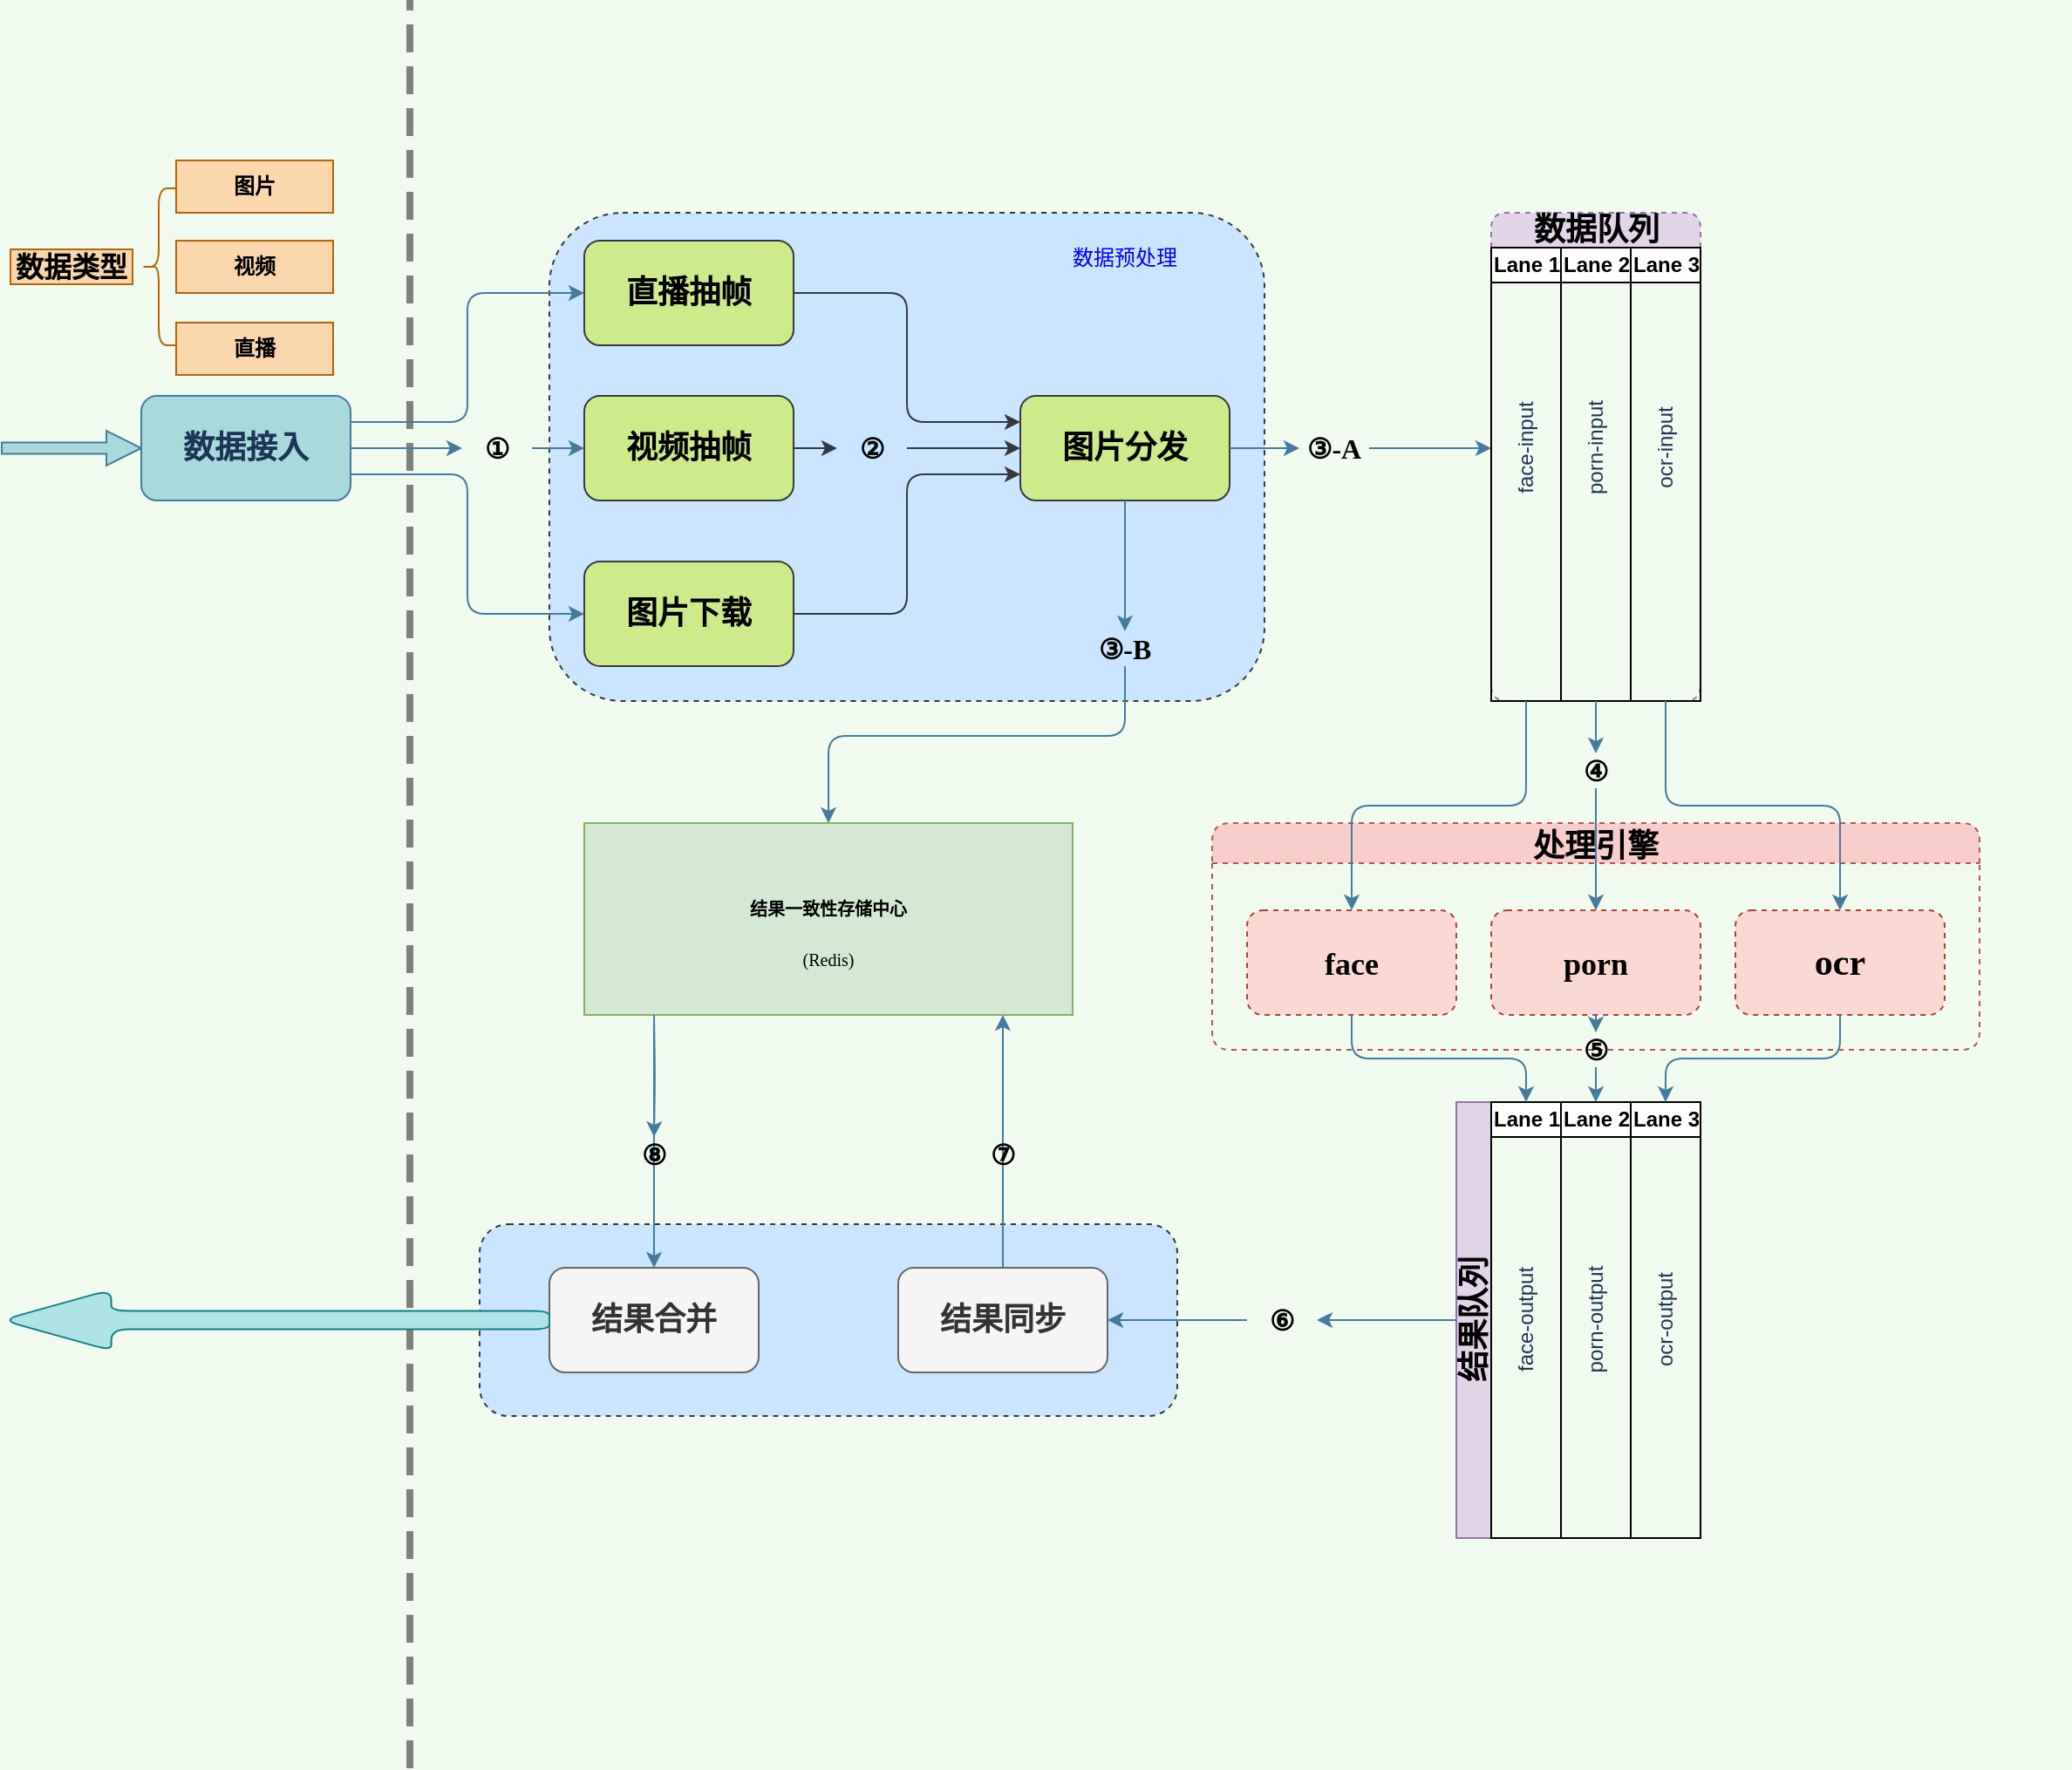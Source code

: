 <mxfile version="13.10.4" type="github">
  <diagram id="h1go9skNZxWVvWuTAxgh" name="Page-1">
    <mxGraphModel dx="2894" dy="643" grid="1" gridSize="10" guides="1" tooltips="1" connect="1" arrows="1" fold="1" page="1" pageScale="1" pageWidth="827" pageHeight="1169" background="#F1FAEE" math="0" shadow="0">
      <root>
        <mxCell id="0" />
        <mxCell id="1" parent="0" />
        <mxCell id="aP0xkrd6JBsTT6EtkUmq-59" value="" style="shape=partialRectangle;whiteSpace=wrap;html=1;right=0;top=0;bottom=0;fillColor=none;routingCenterX=-0.5;rounded=1;dashed=1;strokeColor=#808080;strokeWidth=4;" vertex="1" parent="1">
          <mxGeometry x="-1420" y="20" width="950" height="1010" as="geometry" />
        </mxCell>
        <mxCell id="aP0xkrd6JBsTT6EtkUmq-55" value="" style="rounded=1;whiteSpace=wrap;html=1;strokeColor=#36393d;strokeWidth=1;fillColor=#cce5ff;dashed=1;" vertex="1" parent="1">
          <mxGeometry x="-1380" y="720" width="400" height="110" as="geometry" />
        </mxCell>
        <mxCell id="0IOBR0UWIJ8B12urthg3-31" value="" style="whiteSpace=wrap;html=1;rounded=1;sketch=0;strokeColor=#36393d;fillColor=#cce5ff;dashed=1;shadow=0;glass=0;" parent="1" vertex="1">
          <mxGeometry x="-1340" y="140" width="410" height="280" as="geometry" />
        </mxCell>
        <mxCell id="0IOBR0UWIJ8B12urthg3-5" value="" style="html=1;shadow=0;dashed=0;align=center;verticalAlign=middle;shape=mxgraph.arrows2.arrow;dy=0.67;dx=20;notch=0;rounded=0;sketch=0;strokeColor=#457B9D;fillColor=#A8DADC;fontColor=#1D3557;" parent="1" vertex="1">
          <mxGeometry x="-1654" y="265" width="80" height="20" as="geometry" />
        </mxCell>
        <mxCell id="0IOBR0UWIJ8B12urthg3-24" style="edgeStyle=orthogonalEdgeStyle;curved=0;rounded=1;sketch=0;orthogonalLoop=1;jettySize=auto;html=1;exitX=1;exitY=0.75;exitDx=0;exitDy=0;entryX=0;entryY=0.5;entryDx=0;entryDy=0;strokeColor=#457B9D;fillColor=#A8DADC;fontColor=#1D3557;" parent="1" source="0IOBR0UWIJ8B12urthg3-6" target="0IOBR0UWIJ8B12urthg3-22" edge="1">
          <mxGeometry relative="1" as="geometry" />
        </mxCell>
        <mxCell id="0IOBR0UWIJ8B12urthg3-25" style="edgeStyle=orthogonalEdgeStyle;curved=0;rounded=1;sketch=0;orthogonalLoop=1;jettySize=auto;html=1;exitX=1;exitY=0.25;exitDx=0;exitDy=0;entryX=0;entryY=0.5;entryDx=0;entryDy=0;strokeColor=#457B9D;fillColor=#A8DADC;fontColor=#1D3557;" parent="1" source="0IOBR0UWIJ8B12urthg3-6" target="0IOBR0UWIJ8B12urthg3-21" edge="1">
          <mxGeometry relative="1" as="geometry" />
        </mxCell>
        <mxCell id="0IOBR0UWIJ8B12urthg3-26" style="edgeStyle=orthogonalEdgeStyle;curved=0;rounded=1;sketch=0;orthogonalLoop=1;jettySize=auto;html=1;exitX=1;exitY=0.5;exitDx=0;exitDy=0;entryX=0;entryY=0.5;entryDx=0;entryDy=0;strokeColor=#457B9D;fillColor=#A8DADC;fontColor=#1D3557;" parent="1" source="aP0xkrd6JBsTT6EtkUmq-70" target="0IOBR0UWIJ8B12urthg3-19" edge="1">
          <mxGeometry relative="1" as="geometry" />
        </mxCell>
        <mxCell id="0IOBR0UWIJ8B12urthg3-6" value="&lt;h4&gt;&lt;font style=&quot;font-size: 18px&quot; face=&quot;Verdana&quot;&gt;数据接入&lt;/font&gt;&lt;/h4&gt;" style="rounded=1;whiteSpace=wrap;html=1;sketch=0;strokeColor=#457B9D;fillColor=#A8DADC;fontColor=#1D3557;" parent="1" vertex="1">
          <mxGeometry x="-1574" y="245" width="120" height="60" as="geometry" />
        </mxCell>
        <mxCell id="0IOBR0UWIJ8B12urthg3-7" value="" style="shape=curlyBracket;whiteSpace=wrap;html=1;rounded=1;sketch=0;strokeColor=#b46504;fillColor=#fad7ac;size=0.5;" parent="1" vertex="1">
          <mxGeometry x="-1574" y="126" width="20" height="90" as="geometry" />
        </mxCell>
        <mxCell id="0IOBR0UWIJ8B12urthg3-13" value="&lt;h4&gt;图片&lt;/h4&gt;" style="rounded=0;whiteSpace=wrap;html=1;sketch=0;strokeColor=#b46504;fillColor=#fad7ac;" parent="1" vertex="1">
          <mxGeometry x="-1554" y="110" width="90" height="30" as="geometry" />
        </mxCell>
        <mxCell id="0IOBR0UWIJ8B12urthg3-14" value="&lt;h4&gt;视频&lt;/h4&gt;" style="rounded=0;whiteSpace=wrap;html=1;sketch=0;strokeColor=#b46504;fillColor=#fad7ac;" parent="1" vertex="1">
          <mxGeometry x="-1554" y="156" width="90" height="30" as="geometry" />
        </mxCell>
        <mxCell id="0IOBR0UWIJ8B12urthg3-15" value="&lt;h4&gt;直播&lt;/h4&gt;" style="rounded=0;whiteSpace=wrap;html=1;sketch=0;strokeColor=#b46504;fillColor=#fad7ac;" parent="1" vertex="1">
          <mxGeometry x="-1554" y="203" width="90" height="30" as="geometry" />
        </mxCell>
        <mxCell id="0IOBR0UWIJ8B12urthg3-18" value="&lt;h3&gt;&lt;font style=&quot;font-size: 16px&quot;&gt;数据类型&lt;/font&gt;&lt;/h3&gt;" style="text;html=1;strokeColor=#b46504;fillColor=#fad7ac;align=center;verticalAlign=middle;whiteSpace=wrap;rounded=0;sketch=0;" parent="1" vertex="1">
          <mxGeometry x="-1649" y="161" width="70" height="20" as="geometry" />
        </mxCell>
        <mxCell id="0IOBR0UWIJ8B12urthg3-30" style="edgeStyle=orthogonalEdgeStyle;curved=0;rounded=1;sketch=0;orthogonalLoop=1;jettySize=auto;html=1;exitX=1;exitY=0.5;exitDx=0;exitDy=0;entryX=0;entryY=0.5;entryDx=0;entryDy=0;strokeColor=#36393d;fillColor=#cdeb8b;fontColor=#1D3557;" parent="1" source="aP0xkrd6JBsTT6EtkUmq-72" target="0IOBR0UWIJ8B12urthg3-27" edge="1">
          <mxGeometry relative="1" as="geometry" />
        </mxCell>
        <mxCell id="0IOBR0UWIJ8B12urthg3-19" value="&lt;h3 style=&quot;font-size: 18px&quot;&gt;视频抽帧&lt;/h3&gt;" style="rounded=1;whiteSpace=wrap;html=1;sketch=0;strokeColor=#36393d;fillColor=#cdeb8b;" parent="1" vertex="1">
          <mxGeometry x="-1320" y="245" width="120" height="60" as="geometry" />
        </mxCell>
        <mxCell id="0IOBR0UWIJ8B12urthg3-28" style="edgeStyle=orthogonalEdgeStyle;curved=0;rounded=1;sketch=0;orthogonalLoop=1;jettySize=auto;html=1;exitX=1;exitY=0.5;exitDx=0;exitDy=0;entryX=0;entryY=0.25;entryDx=0;entryDy=0;strokeColor=#36393d;fillColor=#cdeb8b;fontColor=#1D3557;" parent="1" source="0IOBR0UWIJ8B12urthg3-21" target="0IOBR0UWIJ8B12urthg3-27" edge="1">
          <mxGeometry relative="1" as="geometry" />
        </mxCell>
        <mxCell id="0IOBR0UWIJ8B12urthg3-21" value="&lt;h3 style=&quot;font-size: 18px&quot;&gt;直播抽帧&lt;/h3&gt;" style="rounded=1;whiteSpace=wrap;html=1;sketch=0;strokeColor=#36393d;fillColor=#cdeb8b;" parent="1" vertex="1">
          <mxGeometry x="-1320" y="156" width="120" height="60" as="geometry" />
        </mxCell>
        <mxCell id="0IOBR0UWIJ8B12urthg3-29" style="edgeStyle=orthogonalEdgeStyle;curved=0;rounded=1;sketch=0;orthogonalLoop=1;jettySize=auto;html=1;exitX=1;exitY=0.5;exitDx=0;exitDy=0;entryX=0;entryY=0.75;entryDx=0;entryDy=0;strokeColor=#36393d;fillColor=#cdeb8b;fontColor=#1D3557;" parent="1" source="0IOBR0UWIJ8B12urthg3-22" target="0IOBR0UWIJ8B12urthg3-27" edge="1">
          <mxGeometry relative="1" as="geometry" />
        </mxCell>
        <mxCell id="0IOBR0UWIJ8B12urthg3-22" value="&lt;h3 style=&quot;font-size: 18px&quot;&gt;图片下载&lt;/h3&gt;" style="rounded=1;whiteSpace=wrap;html=1;sketch=0;strokeColor=#36393d;fillColor=#cdeb8b;" parent="1" vertex="1">
          <mxGeometry x="-1320" y="340" width="120" height="60" as="geometry" />
        </mxCell>
        <mxCell id="0IOBR0UWIJ8B12urthg3-43" style="edgeStyle=orthogonalEdgeStyle;curved=0;rounded=1;sketch=0;orthogonalLoop=1;jettySize=auto;html=1;strokeColor=#457B9D;fillColor=#A8DADC;fontColor=#1D3557;exitX=1;exitY=0.5;exitDx=0;exitDy=0;" parent="1" edge="1" source="aP0xkrd6JBsTT6EtkUmq-74">
          <mxGeometry relative="1" as="geometry">
            <mxPoint x="-800" y="275" as="targetPoint" />
            <mxPoint x="-910" y="275" as="sourcePoint" />
          </mxGeometry>
        </mxCell>
        <mxCell id="0IOBR0UWIJ8B12urthg3-27" value="&lt;h3 style=&quot;font-size: 18px&quot;&gt;图片分发&lt;/h3&gt;" style="rounded=1;whiteSpace=wrap;html=1;sketch=0;strokeColor=#36393d;fillColor=#cdeb8b;" parent="1" vertex="1">
          <mxGeometry x="-1070" y="245" width="120" height="60" as="geometry" />
        </mxCell>
        <mxCell id="0IOBR0UWIJ8B12urthg3-34" value="&lt;font color=&quot;#0000ff&quot;&gt;数据预处理&lt;/font&gt;" style="text;html=1;strokeColor=none;fillColor=none;align=center;verticalAlign=middle;whiteSpace=wrap;rounded=0;shadow=0;glass=0;dashed=1;sketch=0;fontColor=#1D3557;" parent="1" vertex="1">
          <mxGeometry x="-1045" y="156" width="70" height="20" as="geometry" />
        </mxCell>
        <mxCell id="0IOBR0UWIJ8B12urthg3-39" value="&lt;h3&gt;&lt;font style=&quot;font-size: 18px&quot; face=&quot;Verdana&quot;&gt;数据队列&lt;/font&gt;&lt;/h3&gt;" style="swimlane;html=1;childLayout=stackLayout;resizeParent=1;resizeParentMax=0;startSize=20;rounded=1;shadow=0;glass=0;dashed=1;sketch=0;strokeColor=#9673a6;fillColor=#e1d5e7;" parent="1" vertex="1">
          <mxGeometry x="-800" y="140" width="120" height="280" as="geometry" />
        </mxCell>
        <mxCell id="0IOBR0UWIJ8B12urthg3-40" value="Lane 1" style="swimlane;html=1;startSize=20;" parent="0IOBR0UWIJ8B12urthg3-39" vertex="1">
          <mxGeometry y="20" width="40" height="260" as="geometry" />
        </mxCell>
        <mxCell id="0IOBR0UWIJ8B12urthg3-44" value="face-input" style="text;html=1;align=center;verticalAlign=middle;resizable=0;points=[];autosize=1;fontColor=#1D3557;horizontal=0;" parent="0IOBR0UWIJ8B12urthg3-40" vertex="1">
          <mxGeometry x="5" y="85" width="30" height="60" as="geometry" />
        </mxCell>
        <mxCell id="0IOBR0UWIJ8B12urthg3-41" value="Lane 2" style="swimlane;html=1;startSize=20;" parent="0IOBR0UWIJ8B12urthg3-39" vertex="1">
          <mxGeometry x="40" y="20" width="40" height="260" as="geometry" />
        </mxCell>
        <mxCell id="0IOBR0UWIJ8B12urthg3-45" value="porn-input" style="text;html=1;align=center;verticalAlign=middle;resizable=0;points=[];autosize=1;fontColor=#1D3557;horizontal=0;" parent="0IOBR0UWIJ8B12urthg3-41" vertex="1">
          <mxGeometry x="5" y="85" width="30" height="60" as="geometry" />
        </mxCell>
        <mxCell id="0IOBR0UWIJ8B12urthg3-42" value="Lane 3" style="swimlane;html=1;startSize=20;" parent="0IOBR0UWIJ8B12urthg3-39" vertex="1">
          <mxGeometry x="80" y="20" width="40" height="260" as="geometry" />
        </mxCell>
        <mxCell id="0IOBR0UWIJ8B12urthg3-46" value="ocr-input" style="text;html=1;align=center;verticalAlign=middle;resizable=0;points=[];autosize=1;fontColor=#1D3557;horizontal=0;" parent="0IOBR0UWIJ8B12urthg3-42" vertex="1">
          <mxGeometry x="5" y="90" width="30" height="50" as="geometry" />
        </mxCell>
        <mxCell id="0IOBR0UWIJ8B12urthg3-47" value="处理引擎" style="swimlane;rounded=1;shadow=0;glass=0;dashed=1;sketch=0;strokeColor=#b85450;fillColor=#f8cecc;fontSize=18;fontFamily=Verdana;" parent="1" vertex="1">
          <mxGeometry x="-960" y="490" width="440" height="130" as="geometry">
            <mxRectangle x="-960" y="490" width="100" height="30" as="alternateBounds" />
          </mxGeometry>
        </mxCell>
        <mxCell id="0IOBR0UWIJ8B12urthg3-48" value="&lt;h3&gt;&lt;font style=&quot;font-size: 18px&quot;&gt;face&lt;/font&gt;&lt;/h3&gt;" style="rounded=1;whiteSpace=wrap;html=1;shadow=0;glass=0;dashed=1;sketch=0;strokeColor=#ae4132;fillColor=#fad9d5;fontFamily=Verdana;fontSize=18;" parent="0IOBR0UWIJ8B12urthg3-47" vertex="1">
          <mxGeometry x="20" y="50" width="120" height="60" as="geometry" />
        </mxCell>
        <mxCell id="0IOBR0UWIJ8B12urthg3-49" value="&lt;h3&gt;&lt;font style=&quot;font-size: 18px&quot;&gt;porn&lt;/font&gt;&lt;/h3&gt;" style="rounded=1;whiteSpace=wrap;html=1;shadow=0;glass=0;dashed=1;sketch=0;strokeColor=#ae4132;fillColor=#fad9d5;fontFamily=Verdana;fontSize=18;" parent="0IOBR0UWIJ8B12urthg3-47" vertex="1">
          <mxGeometry x="160" y="50" width="120" height="60" as="geometry" />
        </mxCell>
        <mxCell id="0IOBR0UWIJ8B12urthg3-50" value="&lt;h3&gt;ocr&lt;/h3&gt;" style="rounded=1;whiteSpace=wrap;html=1;shadow=0;glass=0;dashed=1;sketch=0;strokeColor=#ae4132;fillColor=#fad9d5;fontFamily=Verdana;fontSize=18;" parent="0IOBR0UWIJ8B12urthg3-47" vertex="1">
          <mxGeometry x="300" y="50" width="120" height="60" as="geometry" />
        </mxCell>
        <mxCell id="0IOBR0UWIJ8B12urthg3-51" style="edgeStyle=orthogonalEdgeStyle;curved=0;rounded=1;sketch=0;orthogonalLoop=1;jettySize=auto;html=1;exitX=0.5;exitY=1;exitDx=0;exitDy=0;entryX=0.5;entryY=0;entryDx=0;entryDy=0;strokeColor=#457B9D;fillColor=#A8DADC;fontFamily=Verdana;fontSize=18;fontColor=#1D3557;" parent="1" source="0IOBR0UWIJ8B12urthg3-40" target="0IOBR0UWIJ8B12urthg3-48" edge="1">
          <mxGeometry relative="1" as="geometry" />
        </mxCell>
        <mxCell id="0IOBR0UWIJ8B12urthg3-52" style="edgeStyle=orthogonalEdgeStyle;curved=0;rounded=1;sketch=0;orthogonalLoop=1;jettySize=auto;html=1;exitX=0.5;exitY=1;exitDx=0;exitDy=0;entryX=0.5;entryY=0;entryDx=0;entryDy=0;strokeColor=#457B9D;fillColor=#A8DADC;fontFamily=Verdana;fontSize=18;fontColor=#1D3557;" parent="1" source="aP0xkrd6JBsTT6EtkUmq-78" target="0IOBR0UWIJ8B12urthg3-49" edge="1">
          <mxGeometry relative="1" as="geometry" />
        </mxCell>
        <mxCell id="0IOBR0UWIJ8B12urthg3-53" style="edgeStyle=orthogonalEdgeStyle;curved=0;rounded=1;sketch=0;orthogonalLoop=1;jettySize=auto;html=1;exitX=0.5;exitY=1;exitDx=0;exitDy=0;strokeColor=#457B9D;fillColor=#A8DADC;fontFamily=Verdana;fontSize=18;fontColor=#1D3557;" parent="1" source="0IOBR0UWIJ8B12urthg3-42" target="0IOBR0UWIJ8B12urthg3-50" edge="1">
          <mxGeometry relative="1" as="geometry" />
        </mxCell>
        <mxCell id="aP0xkrd6JBsTT6EtkUmq-49" style="edgeStyle=orthogonalEdgeStyle;rounded=1;orthogonalLoop=1;jettySize=auto;html=1;exitX=0;exitY=0.5;exitDx=0;exitDy=0;entryX=1;entryY=0.5;entryDx=0;entryDy=0;strokeColor=#457B9D;" edge="1" parent="1" source="aP0xkrd6JBsTT6EtkUmq-83" target="aP0xkrd6JBsTT6EtkUmq-43">
          <mxGeometry relative="1" as="geometry" />
        </mxCell>
        <mxCell id="aP0xkrd6JBsTT6EtkUmq-20" value="&lt;h3&gt;&lt;font style=&quot;font-size: 18px&quot; face=&quot;Verdana&quot;&gt;结果队列&lt;/font&gt;&lt;/h3&gt;" style="swimlane;html=1;childLayout=stackLayout;resizeParent=1;resizeParentMax=0;startSize=20;horizontal=0;horizontalStack=1;fillColor=#e1d5e7;strokeColor=#9673a6;" vertex="1" parent="1">
          <mxGeometry x="-820" y="650" width="140" height="250" as="geometry" />
        </mxCell>
        <mxCell id="aP0xkrd6JBsTT6EtkUmq-21" value="Lane 1" style="swimlane;html=1;startSize=20;" vertex="1" parent="aP0xkrd6JBsTT6EtkUmq-20">
          <mxGeometry x="20" width="40" height="250" as="geometry" />
        </mxCell>
        <mxCell id="aP0xkrd6JBsTT6EtkUmq-24" value="face-output" style="text;html=1;align=center;verticalAlign=middle;resizable=0;points=[];autosize=1;fontColor=#1D3557;horizontal=0;" vertex="1" parent="aP0xkrd6JBsTT6EtkUmq-21">
          <mxGeometry x="5" y="90" width="30" height="70" as="geometry" />
        </mxCell>
        <mxCell id="aP0xkrd6JBsTT6EtkUmq-22" value="Lane 2" style="swimlane;html=1;startSize=20;" vertex="1" parent="aP0xkrd6JBsTT6EtkUmq-20">
          <mxGeometry x="60" width="40" height="250" as="geometry" />
        </mxCell>
        <mxCell id="aP0xkrd6JBsTT6EtkUmq-25" value="porn-output" style="text;html=1;align=center;verticalAlign=middle;resizable=0;points=[];autosize=1;fontColor=#1D3557;horizontal=0;" vertex="1" parent="aP0xkrd6JBsTT6EtkUmq-22">
          <mxGeometry x="5" y="90" width="30" height="70" as="geometry" />
        </mxCell>
        <mxCell id="aP0xkrd6JBsTT6EtkUmq-23" value="Lane 3" style="swimlane;html=1;startSize=20;" vertex="1" parent="aP0xkrd6JBsTT6EtkUmq-20">
          <mxGeometry x="100" width="40" height="250" as="geometry" />
        </mxCell>
        <mxCell id="aP0xkrd6JBsTT6EtkUmq-26" value="ocr-output" style="text;html=1;align=center;verticalAlign=middle;resizable=0;points=[];autosize=1;fontColor=#1D3557;horizontal=0;" vertex="1" parent="aP0xkrd6JBsTT6EtkUmq-23">
          <mxGeometry x="5" y="95" width="30" height="60" as="geometry" />
        </mxCell>
        <mxCell id="aP0xkrd6JBsTT6EtkUmq-28" style="edgeStyle=orthogonalEdgeStyle;rounded=0;orthogonalLoop=1;jettySize=auto;html=1;exitX=0.5;exitY=1;exitDx=0;exitDy=0;entryX=0.5;entryY=0;entryDx=0;entryDy=0;strokeColor=#457B9D;" edge="1" parent="1" source="aP0xkrd6JBsTT6EtkUmq-80" target="aP0xkrd6JBsTT6EtkUmq-22">
          <mxGeometry relative="1" as="geometry" />
        </mxCell>
        <mxCell id="aP0xkrd6JBsTT6EtkUmq-29" style="edgeStyle=orthogonalEdgeStyle;rounded=1;orthogonalLoop=1;jettySize=auto;html=1;exitX=0.5;exitY=1;exitDx=0;exitDy=0;entryX=0.5;entryY=0;entryDx=0;entryDy=0;strokeColor=#457B9D;" edge="1" parent="1" source="0IOBR0UWIJ8B12urthg3-48" target="aP0xkrd6JBsTT6EtkUmq-21">
          <mxGeometry relative="1" as="geometry" />
        </mxCell>
        <mxCell id="aP0xkrd6JBsTT6EtkUmq-31" style="edgeStyle=orthogonalEdgeStyle;rounded=1;orthogonalLoop=1;jettySize=auto;html=1;exitX=0.5;exitY=1;exitDx=0;exitDy=0;entryX=0.5;entryY=0;entryDx=0;entryDy=0;strokeColor=#457B9D;" edge="1" parent="1" source="0IOBR0UWIJ8B12urthg3-50" target="aP0xkrd6JBsTT6EtkUmq-23">
          <mxGeometry relative="1" as="geometry" />
        </mxCell>
        <mxCell id="aP0xkrd6JBsTT6EtkUmq-42" style="edgeStyle=orthogonalEdgeStyle;rounded=1;orthogonalLoop=1;jettySize=auto;html=1;strokeColor=#457B9D;entryX=0.5;entryY=0;entryDx=0;entryDy=0;" edge="1" parent="1" source="aP0xkrd6JBsTT6EtkUmq-76" target="aP0xkrd6JBsTT6EtkUmq-35">
          <mxGeometry relative="1" as="geometry">
            <Array as="points">
              <mxPoint x="-1010" y="440" />
              <mxPoint x="-1180" y="440" />
            </Array>
          </mxGeometry>
        </mxCell>
        <mxCell id="aP0xkrd6JBsTT6EtkUmq-52" style="edgeStyle=orthogonalEdgeStyle;rounded=1;orthogonalLoop=1;jettySize=auto;html=1;strokeColor=#457B9D;entryX=0.5;entryY=0;entryDx=0;entryDy=0;" edge="1" parent="1" source="aP0xkrd6JBsTT6EtkUmq-93" target="aP0xkrd6JBsTT6EtkUmq-51">
          <mxGeometry relative="1" as="geometry">
            <mxPoint x="-1300" y="740" as="targetPoint" />
            <mxPoint x="-1280" y="600" as="sourcePoint" />
            <Array as="points">
              <mxPoint x="-1280" y="600" />
            </Array>
          </mxGeometry>
        </mxCell>
        <mxCell id="aP0xkrd6JBsTT6EtkUmq-35" value="&lt;h3&gt;&lt;font face=&quot;Verdana&quot; size=&quot;1&quot;&gt;结果一致性存储中心&lt;/font&gt;&lt;/h3&gt;&lt;div&gt;&lt;font face=&quot;Verdana&quot; size=&quot;1&quot;&gt;(Redis)&lt;/font&gt;&lt;/div&gt;" style="rounded=0;whiteSpace=wrap;html=1;strokeColor=#82b366;strokeWidth=1;fillColor=#d5e8d4;" vertex="1" parent="1">
          <mxGeometry x="-1320" y="490" width="280" height="110" as="geometry" />
        </mxCell>
        <mxCell id="aP0xkrd6JBsTT6EtkUmq-87" style="edgeStyle=orthogonalEdgeStyle;rounded=1;orthogonalLoop=1;jettySize=auto;html=1;exitX=0.5;exitY=0;exitDx=0;exitDy=0;strokeColor=#457B9D;fontFamily=Verdana;fontSize=16;" edge="1" parent="1" source="aP0xkrd6JBsTT6EtkUmq-43">
          <mxGeometry relative="1" as="geometry">
            <mxPoint x="-1080" y="600" as="targetPoint" />
            <Array as="points">
              <mxPoint x="-1080" y="600" />
            </Array>
          </mxGeometry>
        </mxCell>
        <mxCell id="aP0xkrd6JBsTT6EtkUmq-43" value="&lt;h3 style=&quot;font-size: 18px&quot;&gt;&lt;font face=&quot;Verdana&quot;&gt;结果同步&lt;/font&gt;&lt;/h3&gt;" style="rounded=1;whiteSpace=wrap;html=1;strokeColor=#666666;strokeWidth=1;fillColor=#f5f5f5;fontColor=#333333;" vertex="1" parent="1">
          <mxGeometry x="-1140" y="745" width="120" height="60" as="geometry" />
        </mxCell>
        <mxCell id="aP0xkrd6JBsTT6EtkUmq-51" value="&lt;h3 style=&quot;font-size: 18px&quot;&gt;&lt;font face=&quot;Verdana&quot;&gt;结果合并&lt;/font&gt;&lt;/h3&gt;" style="rounded=1;whiteSpace=wrap;html=1;strokeColor=#666666;strokeWidth=1;fillColor=#f5f5f5;fontColor=#333333;" vertex="1" parent="1">
          <mxGeometry x="-1340" y="745" width="120" height="60" as="geometry" />
        </mxCell>
        <mxCell id="aP0xkrd6JBsTT6EtkUmq-57" value="" style="shape=singleArrow;direction=west;whiteSpace=wrap;html=1;rounded=1;strokeColor=#0e8088;strokeWidth=1;fillColor=#b0e3e6;" vertex="1" parent="1">
          <mxGeometry x="-1654" y="757.5" width="314" height="35" as="geometry" />
        </mxCell>
        <mxCell id="aP0xkrd6JBsTT6EtkUmq-70" value="①" style="text;html=1;strokeColor=none;fillColor=none;align=center;verticalAlign=middle;whiteSpace=wrap;rounded=0;fontSize=16;fontFamily=Verdana;fontStyle=1" vertex="1" parent="1">
          <mxGeometry x="-1390" y="265" width="40" height="20" as="geometry" />
        </mxCell>
        <mxCell id="aP0xkrd6JBsTT6EtkUmq-71" style="edgeStyle=orthogonalEdgeStyle;curved=0;rounded=1;sketch=0;orthogonalLoop=1;jettySize=auto;html=1;exitX=1;exitY=0.5;exitDx=0;exitDy=0;entryX=0;entryY=0.5;entryDx=0;entryDy=0;strokeColor=#457B9D;fillColor=#A8DADC;fontColor=#1D3557;" edge="1" parent="1" source="0IOBR0UWIJ8B12urthg3-6" target="aP0xkrd6JBsTT6EtkUmq-70">
          <mxGeometry relative="1" as="geometry">
            <mxPoint x="-1454" y="275.0" as="sourcePoint" />
            <mxPoint x="-1320" y="275.0" as="targetPoint" />
          </mxGeometry>
        </mxCell>
        <mxCell id="aP0xkrd6JBsTT6EtkUmq-72" value="②" style="text;html=1;strokeColor=none;fillColor=none;align=center;verticalAlign=middle;whiteSpace=wrap;rounded=0;fontFamily=Verdana;fontSize=16;fontStyle=1" vertex="1" parent="1">
          <mxGeometry x="-1175" y="265" width="40" height="20" as="geometry" />
        </mxCell>
        <mxCell id="aP0xkrd6JBsTT6EtkUmq-73" style="edgeStyle=orthogonalEdgeStyle;curved=0;rounded=1;sketch=0;orthogonalLoop=1;jettySize=auto;html=1;exitX=1;exitY=0.5;exitDx=0;exitDy=0;entryX=0;entryY=0.5;entryDx=0;entryDy=0;strokeColor=#36393d;fillColor=#cdeb8b;fontColor=#1D3557;" edge="1" parent="1" source="0IOBR0UWIJ8B12urthg3-19" target="aP0xkrd6JBsTT6EtkUmq-72">
          <mxGeometry relative="1" as="geometry">
            <mxPoint x="-1200" y="275.0" as="sourcePoint" />
            <mxPoint x="-1070" y="275.0" as="targetPoint" />
          </mxGeometry>
        </mxCell>
        <mxCell id="aP0xkrd6JBsTT6EtkUmq-74" value="③-A" style="text;html=1;strokeColor=none;fillColor=none;align=center;verticalAlign=middle;whiteSpace=wrap;rounded=0;fontFamily=Verdana;fontSize=16;fontStyle=1" vertex="1" parent="1">
          <mxGeometry x="-910" y="265" width="40" height="20" as="geometry" />
        </mxCell>
        <mxCell id="aP0xkrd6JBsTT6EtkUmq-75" style="edgeStyle=orthogonalEdgeStyle;curved=0;rounded=1;sketch=0;orthogonalLoop=1;jettySize=auto;html=1;strokeColor=#457B9D;fillColor=#A8DADC;fontColor=#1D3557;exitX=1;exitY=0.5;exitDx=0;exitDy=0;" edge="1" parent="1" source="0IOBR0UWIJ8B12urthg3-27" target="aP0xkrd6JBsTT6EtkUmq-74">
          <mxGeometry relative="1" as="geometry">
            <mxPoint x="-800" y="275.0" as="targetPoint" />
            <mxPoint x="-950" y="275.0" as="sourcePoint" />
          </mxGeometry>
        </mxCell>
        <mxCell id="aP0xkrd6JBsTT6EtkUmq-76" value="③-B" style="text;html=1;strokeColor=none;fillColor=none;align=center;verticalAlign=middle;whiteSpace=wrap;rounded=0;fontFamily=Verdana;fontSize=16;fontStyle=1" vertex="1" parent="1">
          <mxGeometry x="-1030" y="380" width="40" height="20" as="geometry" />
        </mxCell>
        <mxCell id="aP0xkrd6JBsTT6EtkUmq-77" style="edgeStyle=orthogonalEdgeStyle;rounded=1;orthogonalLoop=1;jettySize=auto;html=1;strokeColor=#457B9D;entryX=0.5;entryY=0;entryDx=0;entryDy=0;" edge="1" parent="1" source="0IOBR0UWIJ8B12urthg3-27" target="aP0xkrd6JBsTT6EtkUmq-76">
          <mxGeometry relative="1" as="geometry">
            <mxPoint x="-1010" y="305.0" as="sourcePoint" />
            <mxPoint x="-1180" y="490" as="targetPoint" />
            <Array as="points" />
          </mxGeometry>
        </mxCell>
        <mxCell id="aP0xkrd6JBsTT6EtkUmq-78" value="④" style="text;html=1;strokeColor=none;fillColor=none;align=center;verticalAlign=middle;whiteSpace=wrap;rounded=0;fontFamily=Verdana;fontSize=16;fontStyle=1" vertex="1" parent="1">
          <mxGeometry x="-760" y="450" width="40" height="20" as="geometry" />
        </mxCell>
        <mxCell id="aP0xkrd6JBsTT6EtkUmq-79" style="edgeStyle=orthogonalEdgeStyle;curved=0;rounded=1;sketch=0;orthogonalLoop=1;jettySize=auto;html=1;exitX=0.5;exitY=1;exitDx=0;exitDy=0;entryX=0.5;entryY=0;entryDx=0;entryDy=0;strokeColor=#457B9D;fillColor=#A8DADC;fontFamily=Verdana;fontSize=18;fontColor=#1D3557;" edge="1" parent="1" source="0IOBR0UWIJ8B12urthg3-41" target="aP0xkrd6JBsTT6EtkUmq-78">
          <mxGeometry relative="1" as="geometry">
            <mxPoint x="-740" y="420" as="sourcePoint" />
            <mxPoint x="-740" y="540" as="targetPoint" />
          </mxGeometry>
        </mxCell>
        <mxCell id="aP0xkrd6JBsTT6EtkUmq-80" value="⑤" style="text;html=1;strokeColor=none;fillColor=none;align=center;verticalAlign=middle;whiteSpace=wrap;rounded=0;fontFamily=Verdana;fontSize=16;fontStyle=1" vertex="1" parent="1">
          <mxGeometry x="-760" y="610" width="40" height="20" as="geometry" />
        </mxCell>
        <mxCell id="aP0xkrd6JBsTT6EtkUmq-81" style="edgeStyle=orthogonalEdgeStyle;rounded=0;orthogonalLoop=1;jettySize=auto;html=1;exitX=0.5;exitY=1;exitDx=0;exitDy=0;entryX=0.5;entryY=0;entryDx=0;entryDy=0;strokeColor=#457B9D;" edge="1" parent="1" source="0IOBR0UWIJ8B12urthg3-49" target="aP0xkrd6JBsTT6EtkUmq-80">
          <mxGeometry relative="1" as="geometry">
            <mxPoint x="-740" y="600" as="sourcePoint" />
            <mxPoint x="-740" y="650" as="targetPoint" />
          </mxGeometry>
        </mxCell>
        <mxCell id="aP0xkrd6JBsTT6EtkUmq-83" value="⑥" style="text;html=1;strokeColor=none;fillColor=none;align=center;verticalAlign=middle;whiteSpace=wrap;rounded=0;fontFamily=Verdana;fontSize=16;fontStyle=1" vertex="1" parent="1">
          <mxGeometry x="-940" y="765" width="40" height="20" as="geometry" />
        </mxCell>
        <mxCell id="aP0xkrd6JBsTT6EtkUmq-84" style="edgeStyle=orthogonalEdgeStyle;rounded=1;orthogonalLoop=1;jettySize=auto;html=1;exitX=0;exitY=0.5;exitDx=0;exitDy=0;entryX=1;entryY=0.5;entryDx=0;entryDy=0;strokeColor=#457B9D;" edge="1" parent="1" source="aP0xkrd6JBsTT6EtkUmq-20" target="aP0xkrd6JBsTT6EtkUmq-83">
          <mxGeometry relative="1" as="geometry">
            <mxPoint x="-820" y="775" as="sourcePoint" />
            <mxPoint x="-1030" y="775" as="targetPoint" />
          </mxGeometry>
        </mxCell>
        <mxCell id="aP0xkrd6JBsTT6EtkUmq-92" value="&lt;b&gt;⑦&lt;/b&gt;" style="text;html=1;strokeColor=none;fillColor=none;align=center;verticalAlign=middle;whiteSpace=wrap;rounded=0;fontFamily=Verdana;fontSize=16;" vertex="1" parent="1">
          <mxGeometry x="-1100" y="670" width="40" height="20" as="geometry" />
        </mxCell>
        <mxCell id="aP0xkrd6JBsTT6EtkUmq-93" value="⑧" style="text;html=1;strokeColor=none;fillColor=none;align=center;verticalAlign=middle;whiteSpace=wrap;rounded=0;fontFamily=Verdana;fontSize=16;fontStyle=1" vertex="1" parent="1">
          <mxGeometry x="-1300" y="670" width="40" height="20" as="geometry" />
        </mxCell>
        <mxCell id="aP0xkrd6JBsTT6EtkUmq-94" style="edgeStyle=orthogonalEdgeStyle;rounded=1;orthogonalLoop=1;jettySize=auto;html=1;strokeColor=#457B9D;entryX=0.5;entryY=0;entryDx=0;entryDy=0;" edge="1" parent="1" target="aP0xkrd6JBsTT6EtkUmq-93">
          <mxGeometry relative="1" as="geometry">
            <mxPoint x="-1280" y="745" as="targetPoint" />
            <mxPoint x="-1280" y="600" as="sourcePoint" />
            <Array as="points" />
          </mxGeometry>
        </mxCell>
      </root>
    </mxGraphModel>
  </diagram>
</mxfile>
